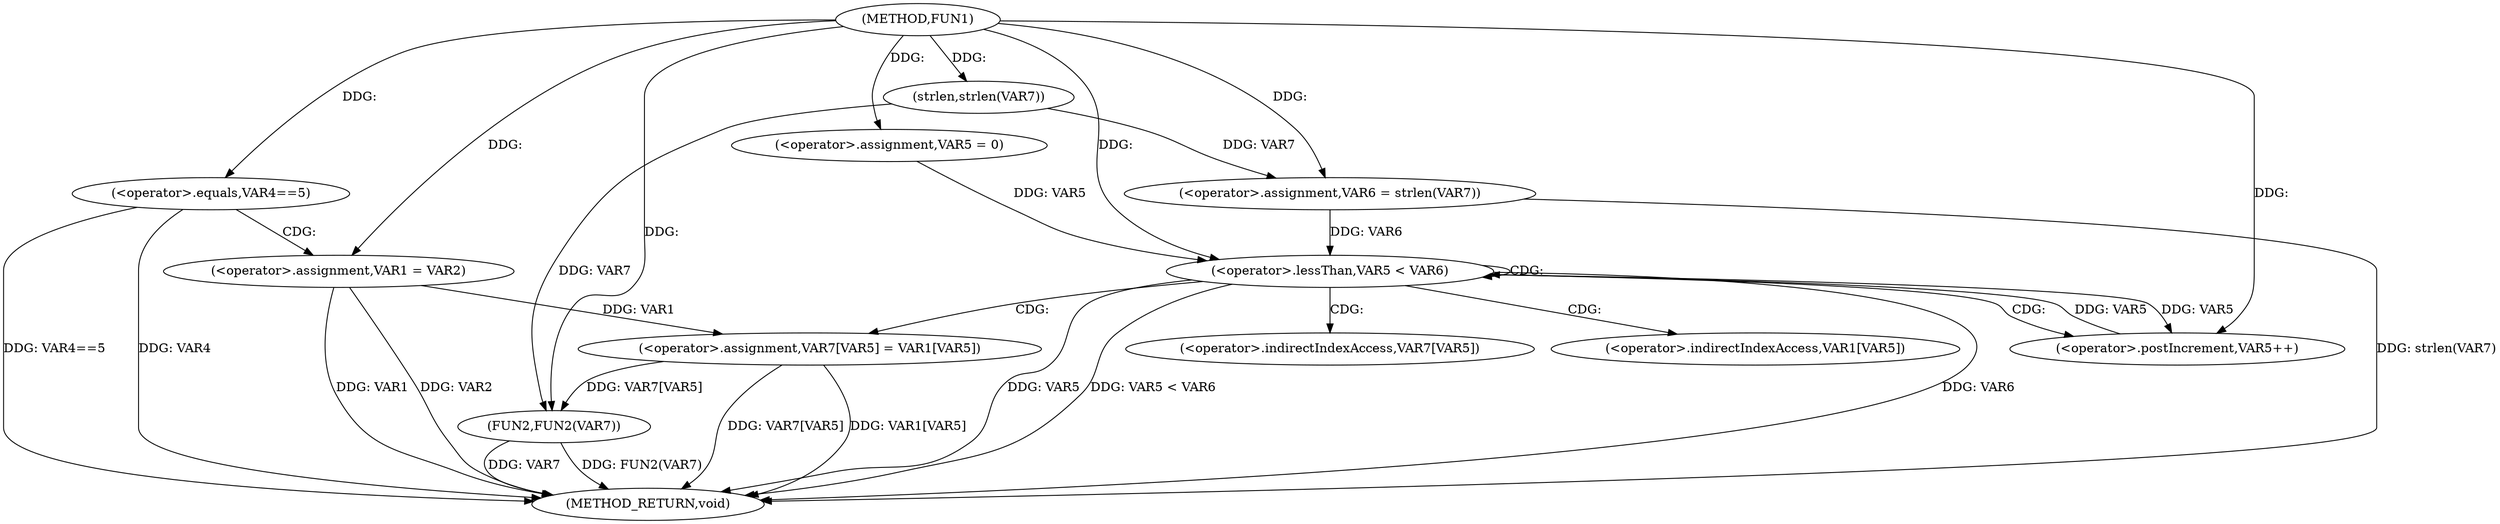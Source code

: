 digraph FUN1 {  
"1000100" [label = "(METHOD,FUN1)" ]
"1000140" [label = "(METHOD_RETURN,void)" ]
"1000106" [label = "(<operator>.equals,VAR4==5)" ]
"1000110" [label = "(<operator>.assignment,VAR1 = VAR2)" ]
"1000117" [label = "(<operator>.assignment,VAR6 = strlen(VAR7))" ]
"1000119" [label = "(strlen,strlen(VAR7))" ]
"1000122" [label = "(<operator>.assignment,VAR5 = 0)" ]
"1000125" [label = "(<operator>.lessThan,VAR5 < VAR6)" ]
"1000128" [label = "(<operator>.postIncrement,VAR5++)" ]
"1000131" [label = "(<operator>.assignment,VAR7[VAR5] = VAR1[VAR5])" ]
"1000138" [label = "(FUN2,FUN2(VAR7))" ]
"1000132" [label = "(<operator>.indirectIndexAccess,VAR7[VAR5])" ]
"1000135" [label = "(<operator>.indirectIndexAccess,VAR1[VAR5])" ]
  "1000125" -> "1000140"  [ label = "DDG: VAR5"] 
  "1000125" -> "1000140"  [ label = "DDG: VAR5 < VAR6"] 
  "1000106" -> "1000140"  [ label = "DDG: VAR4"] 
  "1000125" -> "1000140"  [ label = "DDG: VAR6"] 
  "1000110" -> "1000140"  [ label = "DDG: VAR2"] 
  "1000117" -> "1000140"  [ label = "DDG: strlen(VAR7)"] 
  "1000110" -> "1000140"  [ label = "DDG: VAR1"] 
  "1000106" -> "1000140"  [ label = "DDG: VAR4==5"] 
  "1000131" -> "1000140"  [ label = "DDG: VAR7[VAR5]"] 
  "1000138" -> "1000140"  [ label = "DDG: VAR7"] 
  "1000131" -> "1000140"  [ label = "DDG: VAR1[VAR5]"] 
  "1000138" -> "1000140"  [ label = "DDG: FUN2(VAR7)"] 
  "1000100" -> "1000106"  [ label = "DDG: "] 
  "1000100" -> "1000110"  [ label = "DDG: "] 
  "1000119" -> "1000117"  [ label = "DDG: VAR7"] 
  "1000100" -> "1000117"  [ label = "DDG: "] 
  "1000100" -> "1000119"  [ label = "DDG: "] 
  "1000100" -> "1000122"  [ label = "DDG: "] 
  "1000122" -> "1000125"  [ label = "DDG: VAR5"] 
  "1000128" -> "1000125"  [ label = "DDG: VAR5"] 
  "1000100" -> "1000125"  [ label = "DDG: "] 
  "1000117" -> "1000125"  [ label = "DDG: VAR6"] 
  "1000125" -> "1000128"  [ label = "DDG: VAR5"] 
  "1000100" -> "1000128"  [ label = "DDG: "] 
  "1000110" -> "1000131"  [ label = "DDG: VAR1"] 
  "1000131" -> "1000138"  [ label = "DDG: VAR7[VAR5]"] 
  "1000119" -> "1000138"  [ label = "DDG: VAR7"] 
  "1000100" -> "1000138"  [ label = "DDG: "] 
  "1000106" -> "1000110"  [ label = "CDG: "] 
  "1000125" -> "1000132"  [ label = "CDG: "] 
  "1000125" -> "1000128"  [ label = "CDG: "] 
  "1000125" -> "1000125"  [ label = "CDG: "] 
  "1000125" -> "1000131"  [ label = "CDG: "] 
  "1000125" -> "1000135"  [ label = "CDG: "] 
}
